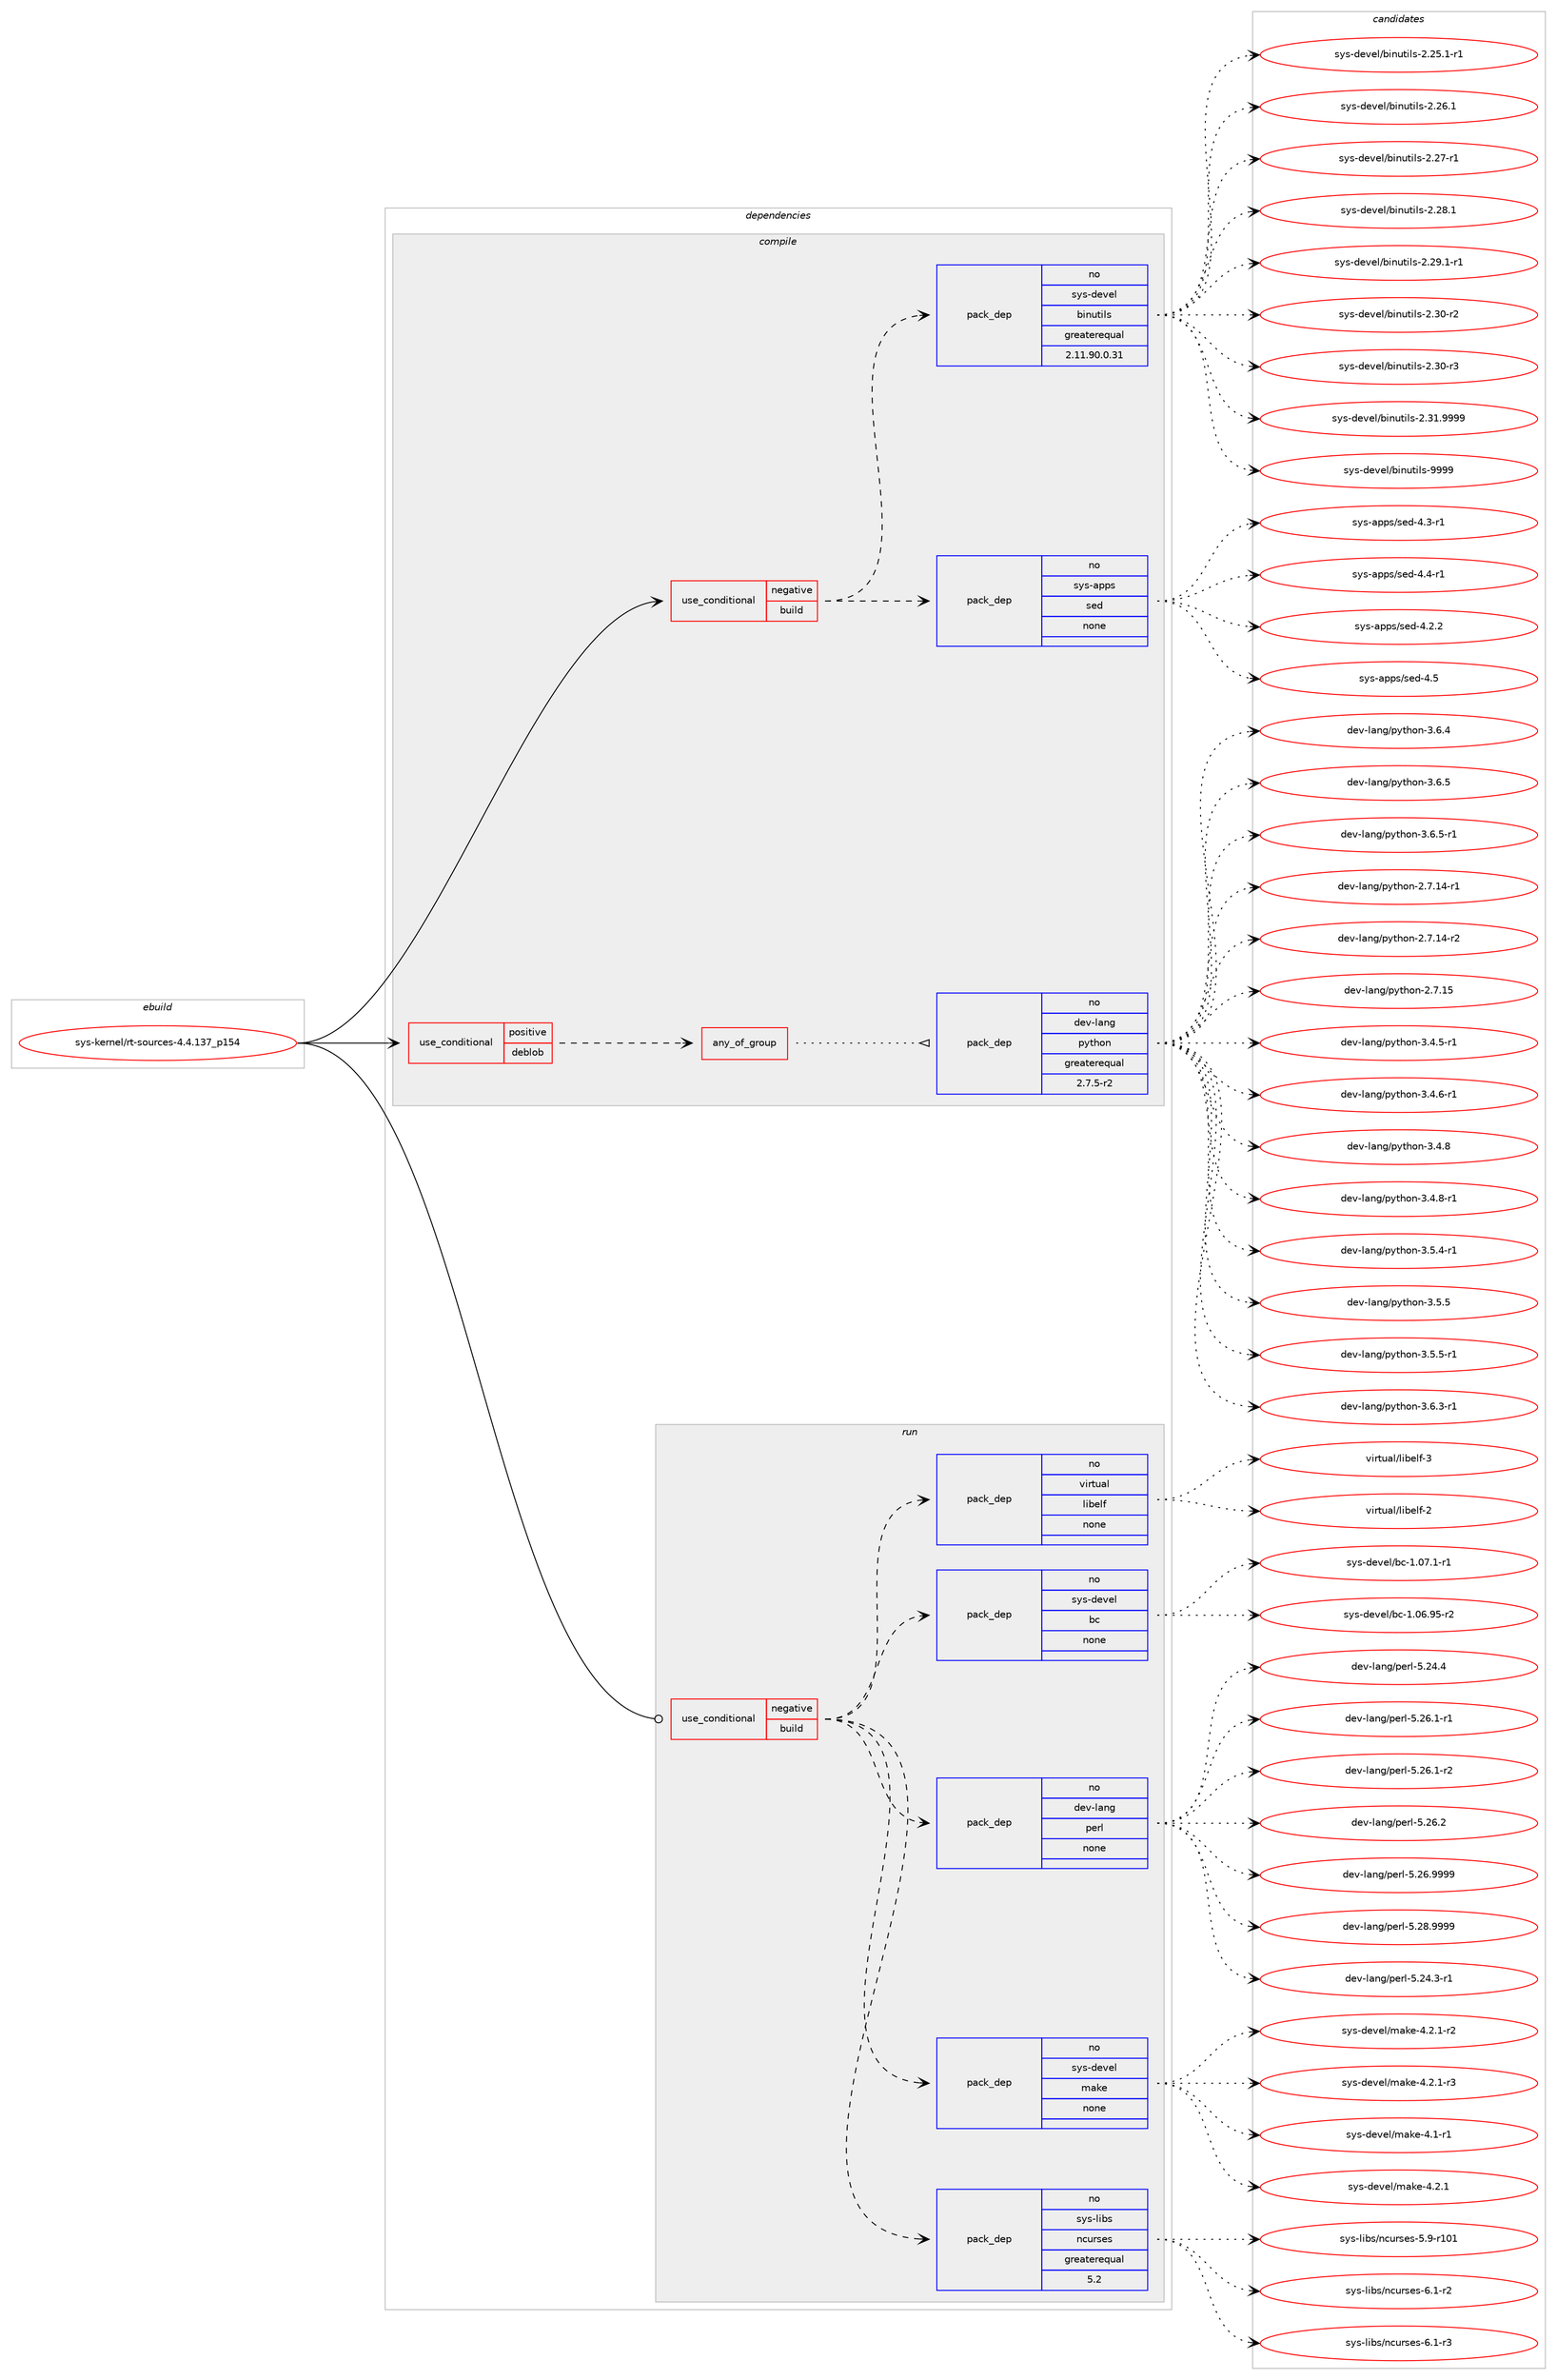 digraph prolog {

# *************
# Graph options
# *************

newrank=true;
concentrate=true;
compound=true;
graph [rankdir=LR,fontname=Helvetica,fontsize=10,ranksep=1.5];#, ranksep=2.5, nodesep=0.2];
edge  [arrowhead=vee];
node  [fontname=Helvetica,fontsize=10];

# **********
# The ebuild
# **********

subgraph cluster_leftcol {
color=gray;
rank=same;
label=<<i>ebuild</i>>;
id [label="sys-kernel/rt-sources-4.4.137_p154", color=red, width=4, href="../sys-kernel/rt-sources-4.4.137_p154.svg"];
}

# ****************
# The dependencies
# ****************

subgraph cluster_midcol {
color=gray;
label=<<i>dependencies</i>>;
subgraph cluster_compile {
fillcolor="#eeeeee";
style=filled;
label=<<i>compile</i>>;
subgraph cond1244 {
dependency6390 [label=<<TABLE BORDER="0" CELLBORDER="1" CELLSPACING="0" CELLPADDING="4"><TR><TD ROWSPAN="3" CELLPADDING="10">use_conditional</TD></TR><TR><TD>negative</TD></TR><TR><TD>build</TD></TR></TABLE>>, shape=none, color=red];
subgraph pack5077 {
dependency6391 [label=<<TABLE BORDER="0" CELLBORDER="1" CELLSPACING="0" CELLPADDING="4" WIDTH="220"><TR><TD ROWSPAN="6" CELLPADDING="30">pack_dep</TD></TR><TR><TD WIDTH="110">no</TD></TR><TR><TD>sys-apps</TD></TR><TR><TD>sed</TD></TR><TR><TD>none</TD></TR><TR><TD></TD></TR></TABLE>>, shape=none, color=blue];
}
dependency6390:e -> dependency6391:w [weight=20,style="dashed",arrowhead="vee"];
subgraph pack5078 {
dependency6392 [label=<<TABLE BORDER="0" CELLBORDER="1" CELLSPACING="0" CELLPADDING="4" WIDTH="220"><TR><TD ROWSPAN="6" CELLPADDING="30">pack_dep</TD></TR><TR><TD WIDTH="110">no</TD></TR><TR><TD>sys-devel</TD></TR><TR><TD>binutils</TD></TR><TR><TD>greaterequal</TD></TR><TR><TD>2.11.90.0.31</TD></TR></TABLE>>, shape=none, color=blue];
}
dependency6390:e -> dependency6392:w [weight=20,style="dashed",arrowhead="vee"];
}
id:e -> dependency6390:w [weight=20,style="solid",arrowhead="vee"];
subgraph cond1245 {
dependency6393 [label=<<TABLE BORDER="0" CELLBORDER="1" CELLSPACING="0" CELLPADDING="4"><TR><TD ROWSPAN="3" CELLPADDING="10">use_conditional</TD></TR><TR><TD>positive</TD></TR><TR><TD>deblob</TD></TR></TABLE>>, shape=none, color=red];
subgraph any65 {
dependency6394 [label=<<TABLE BORDER="0" CELLBORDER="1" CELLSPACING="0" CELLPADDING="4"><TR><TD CELLPADDING="10">any_of_group</TD></TR></TABLE>>, shape=none, color=red];subgraph pack5079 {
dependency6395 [label=<<TABLE BORDER="0" CELLBORDER="1" CELLSPACING="0" CELLPADDING="4" WIDTH="220"><TR><TD ROWSPAN="6" CELLPADDING="30">pack_dep</TD></TR><TR><TD WIDTH="110">no</TD></TR><TR><TD>dev-lang</TD></TR><TR><TD>python</TD></TR><TR><TD>greaterequal</TD></TR><TR><TD>2.7.5-r2</TD></TR></TABLE>>, shape=none, color=blue];
}
dependency6394:e -> dependency6395:w [weight=20,style="dotted",arrowhead="oinv"];
}
dependency6393:e -> dependency6394:w [weight=20,style="dashed",arrowhead="vee"];
}
id:e -> dependency6393:w [weight=20,style="solid",arrowhead="vee"];
}
subgraph cluster_compileandrun {
fillcolor="#eeeeee";
style=filled;
label=<<i>compile and run</i>>;
}
subgraph cluster_run {
fillcolor="#eeeeee";
style=filled;
label=<<i>run</i>>;
subgraph cond1246 {
dependency6396 [label=<<TABLE BORDER="0" CELLBORDER="1" CELLSPACING="0" CELLPADDING="4"><TR><TD ROWSPAN="3" CELLPADDING="10">use_conditional</TD></TR><TR><TD>negative</TD></TR><TR><TD>build</TD></TR></TABLE>>, shape=none, color=red];
subgraph pack5080 {
dependency6397 [label=<<TABLE BORDER="0" CELLBORDER="1" CELLSPACING="0" CELLPADDING="4" WIDTH="220"><TR><TD ROWSPAN="6" CELLPADDING="30">pack_dep</TD></TR><TR><TD WIDTH="110">no</TD></TR><TR><TD>sys-libs</TD></TR><TR><TD>ncurses</TD></TR><TR><TD>greaterequal</TD></TR><TR><TD>5.2</TD></TR></TABLE>>, shape=none, color=blue];
}
dependency6396:e -> dependency6397:w [weight=20,style="dashed",arrowhead="vee"];
subgraph pack5081 {
dependency6398 [label=<<TABLE BORDER="0" CELLBORDER="1" CELLSPACING="0" CELLPADDING="4" WIDTH="220"><TR><TD ROWSPAN="6" CELLPADDING="30">pack_dep</TD></TR><TR><TD WIDTH="110">no</TD></TR><TR><TD>sys-devel</TD></TR><TR><TD>make</TD></TR><TR><TD>none</TD></TR><TR><TD></TD></TR></TABLE>>, shape=none, color=blue];
}
dependency6396:e -> dependency6398:w [weight=20,style="dashed",arrowhead="vee"];
subgraph pack5082 {
dependency6399 [label=<<TABLE BORDER="0" CELLBORDER="1" CELLSPACING="0" CELLPADDING="4" WIDTH="220"><TR><TD ROWSPAN="6" CELLPADDING="30">pack_dep</TD></TR><TR><TD WIDTH="110">no</TD></TR><TR><TD>dev-lang</TD></TR><TR><TD>perl</TD></TR><TR><TD>none</TD></TR><TR><TD></TD></TR></TABLE>>, shape=none, color=blue];
}
dependency6396:e -> dependency6399:w [weight=20,style="dashed",arrowhead="vee"];
subgraph pack5083 {
dependency6400 [label=<<TABLE BORDER="0" CELLBORDER="1" CELLSPACING="0" CELLPADDING="4" WIDTH="220"><TR><TD ROWSPAN="6" CELLPADDING="30">pack_dep</TD></TR><TR><TD WIDTH="110">no</TD></TR><TR><TD>sys-devel</TD></TR><TR><TD>bc</TD></TR><TR><TD>none</TD></TR><TR><TD></TD></TR></TABLE>>, shape=none, color=blue];
}
dependency6396:e -> dependency6400:w [weight=20,style="dashed",arrowhead="vee"];
subgraph pack5084 {
dependency6401 [label=<<TABLE BORDER="0" CELLBORDER="1" CELLSPACING="0" CELLPADDING="4" WIDTH="220"><TR><TD ROWSPAN="6" CELLPADDING="30">pack_dep</TD></TR><TR><TD WIDTH="110">no</TD></TR><TR><TD>virtual</TD></TR><TR><TD>libelf</TD></TR><TR><TD>none</TD></TR><TR><TD></TD></TR></TABLE>>, shape=none, color=blue];
}
dependency6396:e -> dependency6401:w [weight=20,style="dashed",arrowhead="vee"];
}
id:e -> dependency6396:w [weight=20,style="solid",arrowhead="odot"];
}
}

# **************
# The candidates
# **************

subgraph cluster_choices {
rank=same;
color=gray;
label=<<i>candidates</i>>;

subgraph choice5077 {
color=black;
nodesep=1;
choice115121115459711211211547115101100455246514511449 [label="sys-apps/sed-4.3-r1", color=red, width=4,href="../sys-apps/sed-4.3-r1.svg"];
choice115121115459711211211547115101100455246524511449 [label="sys-apps/sed-4.4-r1", color=red, width=4,href="../sys-apps/sed-4.4-r1.svg"];
choice115121115459711211211547115101100455246504650 [label="sys-apps/sed-4.2.2", color=red, width=4,href="../sys-apps/sed-4.2.2.svg"];
choice11512111545971121121154711510110045524653 [label="sys-apps/sed-4.5", color=red, width=4,href="../sys-apps/sed-4.5.svg"];
dependency6391:e -> choice115121115459711211211547115101100455246514511449:w [style=dotted,weight="100"];
dependency6391:e -> choice115121115459711211211547115101100455246524511449:w [style=dotted,weight="100"];
dependency6391:e -> choice115121115459711211211547115101100455246504650:w [style=dotted,weight="100"];
dependency6391:e -> choice11512111545971121121154711510110045524653:w [style=dotted,weight="100"];
}
subgraph choice5078 {
color=black;
nodesep=1;
choice115121115451001011181011084798105110117116105108115455046505346494511449 [label="sys-devel/binutils-2.25.1-r1", color=red, width=4,href="../sys-devel/binutils-2.25.1-r1.svg"];
choice11512111545100101118101108479810511011711610510811545504650544649 [label="sys-devel/binutils-2.26.1", color=red, width=4,href="../sys-devel/binutils-2.26.1.svg"];
choice11512111545100101118101108479810511011711610510811545504650554511449 [label="sys-devel/binutils-2.27-r1", color=red, width=4,href="../sys-devel/binutils-2.27-r1.svg"];
choice11512111545100101118101108479810511011711610510811545504650564649 [label="sys-devel/binutils-2.28.1", color=red, width=4,href="../sys-devel/binutils-2.28.1.svg"];
choice115121115451001011181011084798105110117116105108115455046505746494511449 [label="sys-devel/binutils-2.29.1-r1", color=red, width=4,href="../sys-devel/binutils-2.29.1-r1.svg"];
choice11512111545100101118101108479810511011711610510811545504651484511450 [label="sys-devel/binutils-2.30-r2", color=red, width=4,href="../sys-devel/binutils-2.30-r2.svg"];
choice11512111545100101118101108479810511011711610510811545504651484511451 [label="sys-devel/binutils-2.30-r3", color=red, width=4,href="../sys-devel/binutils-2.30-r3.svg"];
choice11512111545100101118101108479810511011711610510811545504651494657575757 [label="sys-devel/binutils-2.31.9999", color=red, width=4,href="../sys-devel/binutils-2.31.9999.svg"];
choice1151211154510010111810110847981051101171161051081154557575757 [label="sys-devel/binutils-9999", color=red, width=4,href="../sys-devel/binutils-9999.svg"];
dependency6392:e -> choice115121115451001011181011084798105110117116105108115455046505346494511449:w [style=dotted,weight="100"];
dependency6392:e -> choice11512111545100101118101108479810511011711610510811545504650544649:w [style=dotted,weight="100"];
dependency6392:e -> choice11512111545100101118101108479810511011711610510811545504650554511449:w [style=dotted,weight="100"];
dependency6392:e -> choice11512111545100101118101108479810511011711610510811545504650564649:w [style=dotted,weight="100"];
dependency6392:e -> choice115121115451001011181011084798105110117116105108115455046505746494511449:w [style=dotted,weight="100"];
dependency6392:e -> choice11512111545100101118101108479810511011711610510811545504651484511450:w [style=dotted,weight="100"];
dependency6392:e -> choice11512111545100101118101108479810511011711610510811545504651484511451:w [style=dotted,weight="100"];
dependency6392:e -> choice11512111545100101118101108479810511011711610510811545504651494657575757:w [style=dotted,weight="100"];
dependency6392:e -> choice1151211154510010111810110847981051101171161051081154557575757:w [style=dotted,weight="100"];
}
subgraph choice5079 {
color=black;
nodesep=1;
choice100101118451089711010347112121116104111110455046554649524511449 [label="dev-lang/python-2.7.14-r1", color=red, width=4,href="../dev-lang/python-2.7.14-r1.svg"];
choice100101118451089711010347112121116104111110455046554649524511450 [label="dev-lang/python-2.7.14-r2", color=red, width=4,href="../dev-lang/python-2.7.14-r2.svg"];
choice10010111845108971101034711212111610411111045504655464953 [label="dev-lang/python-2.7.15", color=red, width=4,href="../dev-lang/python-2.7.15.svg"];
choice1001011184510897110103471121211161041111104551465246534511449 [label="dev-lang/python-3.4.5-r1", color=red, width=4,href="../dev-lang/python-3.4.5-r1.svg"];
choice1001011184510897110103471121211161041111104551465246544511449 [label="dev-lang/python-3.4.6-r1", color=red, width=4,href="../dev-lang/python-3.4.6-r1.svg"];
choice100101118451089711010347112121116104111110455146524656 [label="dev-lang/python-3.4.8", color=red, width=4,href="../dev-lang/python-3.4.8.svg"];
choice1001011184510897110103471121211161041111104551465246564511449 [label="dev-lang/python-3.4.8-r1", color=red, width=4,href="../dev-lang/python-3.4.8-r1.svg"];
choice1001011184510897110103471121211161041111104551465346524511449 [label="dev-lang/python-3.5.4-r1", color=red, width=4,href="../dev-lang/python-3.5.4-r1.svg"];
choice100101118451089711010347112121116104111110455146534653 [label="dev-lang/python-3.5.5", color=red, width=4,href="../dev-lang/python-3.5.5.svg"];
choice1001011184510897110103471121211161041111104551465346534511449 [label="dev-lang/python-3.5.5-r1", color=red, width=4,href="../dev-lang/python-3.5.5-r1.svg"];
choice1001011184510897110103471121211161041111104551465446514511449 [label="dev-lang/python-3.6.3-r1", color=red, width=4,href="../dev-lang/python-3.6.3-r1.svg"];
choice100101118451089711010347112121116104111110455146544652 [label="dev-lang/python-3.6.4", color=red, width=4,href="../dev-lang/python-3.6.4.svg"];
choice100101118451089711010347112121116104111110455146544653 [label="dev-lang/python-3.6.5", color=red, width=4,href="../dev-lang/python-3.6.5.svg"];
choice1001011184510897110103471121211161041111104551465446534511449 [label="dev-lang/python-3.6.5-r1", color=red, width=4,href="../dev-lang/python-3.6.5-r1.svg"];
dependency6395:e -> choice100101118451089711010347112121116104111110455046554649524511449:w [style=dotted,weight="100"];
dependency6395:e -> choice100101118451089711010347112121116104111110455046554649524511450:w [style=dotted,weight="100"];
dependency6395:e -> choice10010111845108971101034711212111610411111045504655464953:w [style=dotted,weight="100"];
dependency6395:e -> choice1001011184510897110103471121211161041111104551465246534511449:w [style=dotted,weight="100"];
dependency6395:e -> choice1001011184510897110103471121211161041111104551465246544511449:w [style=dotted,weight="100"];
dependency6395:e -> choice100101118451089711010347112121116104111110455146524656:w [style=dotted,weight="100"];
dependency6395:e -> choice1001011184510897110103471121211161041111104551465246564511449:w [style=dotted,weight="100"];
dependency6395:e -> choice1001011184510897110103471121211161041111104551465346524511449:w [style=dotted,weight="100"];
dependency6395:e -> choice100101118451089711010347112121116104111110455146534653:w [style=dotted,weight="100"];
dependency6395:e -> choice1001011184510897110103471121211161041111104551465346534511449:w [style=dotted,weight="100"];
dependency6395:e -> choice1001011184510897110103471121211161041111104551465446514511449:w [style=dotted,weight="100"];
dependency6395:e -> choice100101118451089711010347112121116104111110455146544652:w [style=dotted,weight="100"];
dependency6395:e -> choice100101118451089711010347112121116104111110455146544653:w [style=dotted,weight="100"];
dependency6395:e -> choice1001011184510897110103471121211161041111104551465446534511449:w [style=dotted,weight="100"];
}
subgraph choice5080 {
color=black;
nodesep=1;
choice115121115451081059811547110991171141151011154553465745114494849 [label="sys-libs/ncurses-5.9-r101", color=red, width=4,href="../sys-libs/ncurses-5.9-r101.svg"];
choice11512111545108105981154711099117114115101115455446494511450 [label="sys-libs/ncurses-6.1-r2", color=red, width=4,href="../sys-libs/ncurses-6.1-r2.svg"];
choice11512111545108105981154711099117114115101115455446494511451 [label="sys-libs/ncurses-6.1-r3", color=red, width=4,href="../sys-libs/ncurses-6.1-r3.svg"];
dependency6397:e -> choice115121115451081059811547110991171141151011154553465745114494849:w [style=dotted,weight="100"];
dependency6397:e -> choice11512111545108105981154711099117114115101115455446494511450:w [style=dotted,weight="100"];
dependency6397:e -> choice11512111545108105981154711099117114115101115455446494511451:w [style=dotted,weight="100"];
}
subgraph choice5081 {
color=black;
nodesep=1;
choice115121115451001011181011084710997107101455246494511449 [label="sys-devel/make-4.1-r1", color=red, width=4,href="../sys-devel/make-4.1-r1.svg"];
choice115121115451001011181011084710997107101455246504649 [label="sys-devel/make-4.2.1", color=red, width=4,href="../sys-devel/make-4.2.1.svg"];
choice1151211154510010111810110847109971071014552465046494511450 [label="sys-devel/make-4.2.1-r2", color=red, width=4,href="../sys-devel/make-4.2.1-r2.svg"];
choice1151211154510010111810110847109971071014552465046494511451 [label="sys-devel/make-4.2.1-r3", color=red, width=4,href="../sys-devel/make-4.2.1-r3.svg"];
dependency6398:e -> choice115121115451001011181011084710997107101455246494511449:w [style=dotted,weight="100"];
dependency6398:e -> choice115121115451001011181011084710997107101455246504649:w [style=dotted,weight="100"];
dependency6398:e -> choice1151211154510010111810110847109971071014552465046494511450:w [style=dotted,weight="100"];
dependency6398:e -> choice1151211154510010111810110847109971071014552465046494511451:w [style=dotted,weight="100"];
}
subgraph choice5082 {
color=black;
nodesep=1;
choice100101118451089711010347112101114108455346505246514511449 [label="dev-lang/perl-5.24.3-r1", color=red, width=4,href="../dev-lang/perl-5.24.3-r1.svg"];
choice10010111845108971101034711210111410845534650524652 [label="dev-lang/perl-5.24.4", color=red, width=4,href="../dev-lang/perl-5.24.4.svg"];
choice100101118451089711010347112101114108455346505446494511449 [label="dev-lang/perl-5.26.1-r1", color=red, width=4,href="../dev-lang/perl-5.26.1-r1.svg"];
choice100101118451089711010347112101114108455346505446494511450 [label="dev-lang/perl-5.26.1-r2", color=red, width=4,href="../dev-lang/perl-5.26.1-r2.svg"];
choice10010111845108971101034711210111410845534650544650 [label="dev-lang/perl-5.26.2", color=red, width=4,href="../dev-lang/perl-5.26.2.svg"];
choice10010111845108971101034711210111410845534650544657575757 [label="dev-lang/perl-5.26.9999", color=red, width=4,href="../dev-lang/perl-5.26.9999.svg"];
choice10010111845108971101034711210111410845534650564657575757 [label="dev-lang/perl-5.28.9999", color=red, width=4,href="../dev-lang/perl-5.28.9999.svg"];
dependency6399:e -> choice100101118451089711010347112101114108455346505246514511449:w [style=dotted,weight="100"];
dependency6399:e -> choice10010111845108971101034711210111410845534650524652:w [style=dotted,weight="100"];
dependency6399:e -> choice100101118451089711010347112101114108455346505446494511449:w [style=dotted,weight="100"];
dependency6399:e -> choice100101118451089711010347112101114108455346505446494511450:w [style=dotted,weight="100"];
dependency6399:e -> choice10010111845108971101034711210111410845534650544650:w [style=dotted,weight="100"];
dependency6399:e -> choice10010111845108971101034711210111410845534650544657575757:w [style=dotted,weight="100"];
dependency6399:e -> choice10010111845108971101034711210111410845534650564657575757:w [style=dotted,weight="100"];
}
subgraph choice5083 {
color=black;
nodesep=1;
choice1151211154510010111810110847989945494648544657534511450 [label="sys-devel/bc-1.06.95-r2", color=red, width=4,href="../sys-devel/bc-1.06.95-r2.svg"];
choice11512111545100101118101108479899454946485546494511449 [label="sys-devel/bc-1.07.1-r1", color=red, width=4,href="../sys-devel/bc-1.07.1-r1.svg"];
dependency6400:e -> choice1151211154510010111810110847989945494648544657534511450:w [style=dotted,weight="100"];
dependency6400:e -> choice11512111545100101118101108479899454946485546494511449:w [style=dotted,weight="100"];
}
subgraph choice5084 {
color=black;
nodesep=1;
choice1181051141161179710847108105981011081024550 [label="virtual/libelf-2", color=red, width=4,href="../virtual/libelf-2.svg"];
choice1181051141161179710847108105981011081024551 [label="virtual/libelf-3", color=red, width=4,href="../virtual/libelf-3.svg"];
dependency6401:e -> choice1181051141161179710847108105981011081024550:w [style=dotted,weight="100"];
dependency6401:e -> choice1181051141161179710847108105981011081024551:w [style=dotted,weight="100"];
}
}

}

